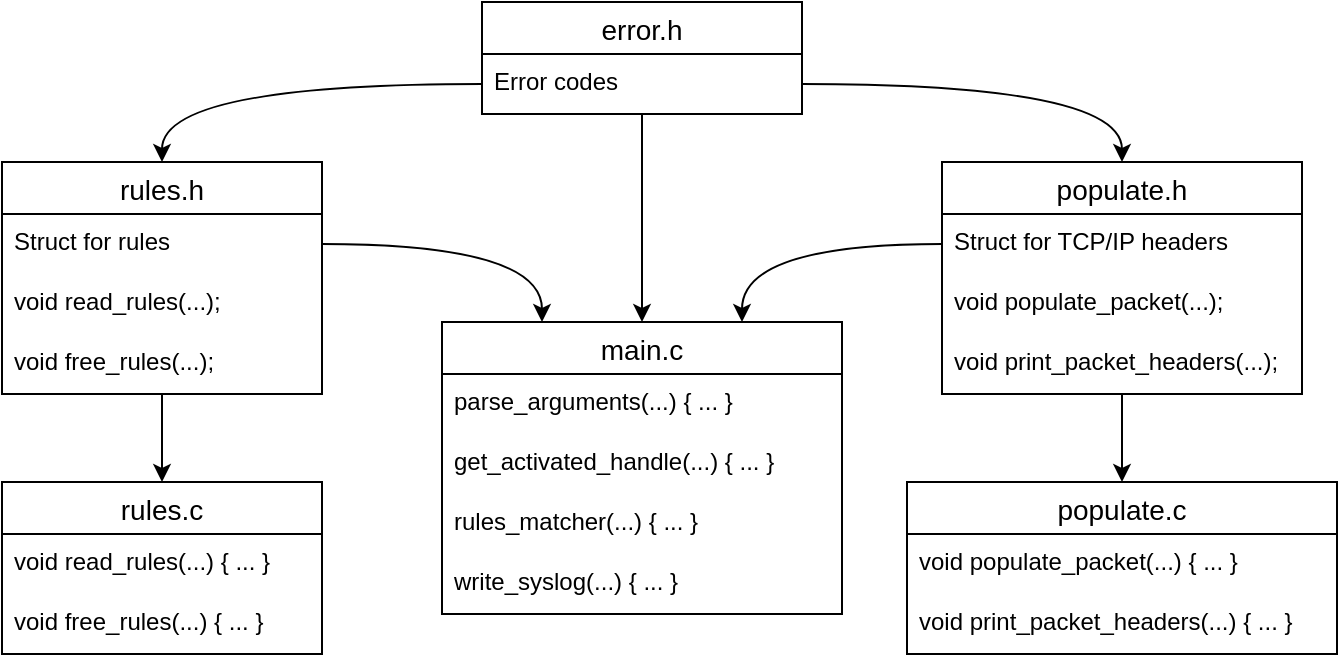 <mxfile version="13.10.9" type="device"><diagram id="C5RBs43oDa-KdzZeNtuy" name="Page-1"><mxGraphModel dx="1422" dy="794" grid="1" gridSize="10" guides="1" tooltips="1" connect="1" arrows="1" fold="1" page="1" pageScale="1" pageWidth="827" pageHeight="1169" math="0" shadow="0"><root><mxCell id="WIyWlLk6GJQsqaUBKTNV-0"/><mxCell id="WIyWlLk6GJQsqaUBKTNV-1" parent="WIyWlLk6GJQsqaUBKTNV-0"/><mxCell id="tCr-gLguGnUSwM1ZzWlw-1" value="rules.c" style="swimlane;fontStyle=0;childLayout=stackLayout;horizontal=1;startSize=26;horizontalStack=0;resizeParent=1;resizeParentMax=0;resizeLast=0;collapsible=1;marginBottom=0;align=center;fontSize=14;" parent="WIyWlLk6GJQsqaUBKTNV-1" vertex="1"><mxGeometry x="80" y="360" width="160" height="86" as="geometry"/></mxCell><mxCell id="tCr-gLguGnUSwM1ZzWlw-2" value="void read_rules(...) { ... }" style="text;strokeColor=none;fillColor=none;spacingLeft=4;spacingRight=4;overflow=hidden;rotatable=0;points=[[0,0.5],[1,0.5]];portConstraint=eastwest;fontSize=12;" parent="tCr-gLguGnUSwM1ZzWlw-1" vertex="1"><mxGeometry y="26" width="160" height="30" as="geometry"/></mxCell><mxCell id="tCr-gLguGnUSwM1ZzWlw-3" value="void free_rules(...) { ... }" style="text;strokeColor=none;fillColor=none;spacingLeft=4;spacingRight=4;overflow=hidden;rotatable=0;points=[[0,0.5],[1,0.5]];portConstraint=eastwest;fontSize=12;" parent="tCr-gLguGnUSwM1ZzWlw-1" vertex="1"><mxGeometry y="56" width="160" height="30" as="geometry"/></mxCell><mxCell id="tCr-gLguGnUSwM1ZzWlw-5" value="main.c" style="swimlane;fontStyle=0;childLayout=stackLayout;horizontal=1;startSize=26;horizontalStack=0;resizeParent=1;resizeParentMax=0;resizeLast=0;collapsible=1;marginBottom=0;align=center;fontSize=14;" parent="WIyWlLk6GJQsqaUBKTNV-1" vertex="1"><mxGeometry x="300" y="280" width="200" height="146" as="geometry"/></mxCell><mxCell id="tCr-gLguGnUSwM1ZzWlw-6" value="parse_arguments(...) { ... }" style="text;strokeColor=none;fillColor=none;spacingLeft=4;spacingRight=4;overflow=hidden;rotatable=0;points=[[0,0.5],[1,0.5]];portConstraint=eastwest;fontSize=12;" parent="tCr-gLguGnUSwM1ZzWlw-5" vertex="1"><mxGeometry y="26" width="200" height="30" as="geometry"/></mxCell><mxCell id="tCr-gLguGnUSwM1ZzWlw-7" value="get_activated_handle(...) { ... }" style="text;strokeColor=none;fillColor=none;spacingLeft=4;spacingRight=4;overflow=hidden;rotatable=0;points=[[0,0.5],[1,0.5]];portConstraint=eastwest;fontSize=12;" parent="tCr-gLguGnUSwM1ZzWlw-5" vertex="1"><mxGeometry y="56" width="200" height="30" as="geometry"/></mxCell><mxCell id="tCr-gLguGnUSwM1ZzWlw-8" value="rules_matcher(...) { ... }" style="text;strokeColor=none;fillColor=none;spacingLeft=4;spacingRight=4;overflow=hidden;rotatable=0;points=[[0,0.5],[1,0.5]];portConstraint=eastwest;fontSize=12;" parent="tCr-gLguGnUSwM1ZzWlw-5" vertex="1"><mxGeometry y="86" width="200" height="30" as="geometry"/></mxCell><mxCell id="tCr-gLguGnUSwM1ZzWlw-41" value="write_syslog(...) { ... }" style="text;strokeColor=none;fillColor=none;spacingLeft=4;spacingRight=4;overflow=hidden;rotatable=0;points=[[0,0.5],[1,0.5]];portConstraint=eastwest;fontSize=12;" parent="tCr-gLguGnUSwM1ZzWlw-5" vertex="1"><mxGeometry y="116" width="200" height="30" as="geometry"/></mxCell><mxCell id="tCr-gLguGnUSwM1ZzWlw-9" value="populate.c" style="swimlane;fontStyle=0;childLayout=stackLayout;horizontal=1;startSize=26;horizontalStack=0;resizeParent=1;resizeParentMax=0;resizeLast=0;collapsible=1;marginBottom=0;align=center;fontSize=14;" parent="WIyWlLk6GJQsqaUBKTNV-1" vertex="1"><mxGeometry x="532.5" y="360" width="215" height="86" as="geometry"/></mxCell><mxCell id="tCr-gLguGnUSwM1ZzWlw-10" value="void populate_packet(...) { ... }" style="text;strokeColor=none;fillColor=none;spacingLeft=4;spacingRight=4;overflow=hidden;rotatable=0;points=[[0,0.5],[1,0.5]];portConstraint=eastwest;fontSize=12;" parent="tCr-gLguGnUSwM1ZzWlw-9" vertex="1"><mxGeometry y="26" width="215" height="30" as="geometry"/></mxCell><mxCell id="tCr-gLguGnUSwM1ZzWlw-11" value="void print_packet_headers(...) { ... }" style="text;strokeColor=none;fillColor=none;spacingLeft=4;spacingRight=4;overflow=hidden;rotatable=0;points=[[0,0.5],[1,0.5]];portConstraint=eastwest;fontSize=12;" parent="tCr-gLguGnUSwM1ZzWlw-9" vertex="1"><mxGeometry y="56" width="215" height="30" as="geometry"/></mxCell><mxCell id="tCr-gLguGnUSwM1ZzWlw-30" style="edgeStyle=orthogonalEdgeStyle;curved=1;rounded=0;orthogonalLoop=1;jettySize=auto;html=1;entryX=0.5;entryY=0;entryDx=0;entryDy=0;" parent="WIyWlLk6GJQsqaUBKTNV-1" source="tCr-gLguGnUSwM1ZzWlw-13" target="tCr-gLguGnUSwM1ZzWlw-1" edge="1"><mxGeometry relative="1" as="geometry"/></mxCell><mxCell id="tCr-gLguGnUSwM1ZzWlw-37" style="edgeStyle=orthogonalEdgeStyle;curved=1;rounded=0;orthogonalLoop=1;jettySize=auto;html=1;entryX=0.25;entryY=0;entryDx=0;entryDy=0;exitX=1;exitY=0.5;exitDx=0;exitDy=0;" parent="WIyWlLk6GJQsqaUBKTNV-1" source="tCr-gLguGnUSwM1ZzWlw-14" target="tCr-gLguGnUSwM1ZzWlw-5" edge="1"><mxGeometry relative="1" as="geometry"/></mxCell><mxCell id="tCr-gLguGnUSwM1ZzWlw-13" value="rules.h" style="swimlane;fontStyle=0;childLayout=stackLayout;horizontal=1;startSize=26;horizontalStack=0;resizeParent=1;resizeParentMax=0;resizeLast=0;collapsible=1;marginBottom=0;align=center;fontSize=14;" parent="WIyWlLk6GJQsqaUBKTNV-1" vertex="1"><mxGeometry x="80" y="200" width="160" height="116" as="geometry"/></mxCell><mxCell id="tCr-gLguGnUSwM1ZzWlw-14" value="Struct for rules" style="text;strokeColor=none;fillColor=none;spacingLeft=4;spacingRight=4;overflow=hidden;rotatable=0;points=[[0,0.5],[1,0.5]];portConstraint=eastwest;fontSize=12;" parent="tCr-gLguGnUSwM1ZzWlw-13" vertex="1"><mxGeometry y="26" width="160" height="30" as="geometry"/></mxCell><mxCell id="tCr-gLguGnUSwM1ZzWlw-15" value="void read_rules(...);" style="text;strokeColor=none;fillColor=none;spacingLeft=4;spacingRight=4;overflow=hidden;rotatable=0;points=[[0,0.5],[1,0.5]];portConstraint=eastwest;fontSize=12;" parent="tCr-gLguGnUSwM1ZzWlw-13" vertex="1"><mxGeometry y="56" width="160" height="30" as="geometry"/></mxCell><mxCell id="OBLsb8_HbGzx0Q7ZJbNe-0" value="void free_rules(...);" style="text;strokeColor=none;fillColor=none;spacingLeft=4;spacingRight=4;overflow=hidden;rotatable=0;points=[[0,0.5],[1,0.5]];portConstraint=eastwest;fontSize=12;" vertex="1" parent="tCr-gLguGnUSwM1ZzWlw-13"><mxGeometry y="86" width="160" height="30" as="geometry"/></mxCell><mxCell id="tCr-gLguGnUSwM1ZzWlw-33" style="edgeStyle=orthogonalEdgeStyle;curved=1;rounded=0;orthogonalLoop=1;jettySize=auto;html=1;entryX=0.5;entryY=0;entryDx=0;entryDy=0;" parent="WIyWlLk6GJQsqaUBKTNV-1" source="tCr-gLguGnUSwM1ZzWlw-17" target="tCr-gLguGnUSwM1ZzWlw-9" edge="1"><mxGeometry relative="1" as="geometry"/></mxCell><mxCell id="tCr-gLguGnUSwM1ZzWlw-17" value="populate.h" style="swimlane;fontStyle=0;childLayout=stackLayout;horizontal=1;startSize=26;horizontalStack=0;resizeParent=1;resizeParentMax=0;resizeLast=0;collapsible=1;marginBottom=0;align=center;fontSize=14;" parent="WIyWlLk6GJQsqaUBKTNV-1" vertex="1"><mxGeometry x="550" y="200" width="180" height="116" as="geometry"/></mxCell><mxCell id="tCr-gLguGnUSwM1ZzWlw-18" value="Struct for TCP/IP headers" style="text;strokeColor=none;fillColor=none;spacingLeft=4;spacingRight=4;overflow=hidden;rotatable=0;points=[[0,0.5],[1,0.5]];portConstraint=eastwest;fontSize=12;" parent="tCr-gLguGnUSwM1ZzWlw-17" vertex="1"><mxGeometry y="26" width="180" height="30" as="geometry"/></mxCell><mxCell id="tCr-gLguGnUSwM1ZzWlw-19" value="void populate_packet(...);" style="text;strokeColor=none;fillColor=none;spacingLeft=4;spacingRight=4;overflow=hidden;rotatable=0;points=[[0,0.5],[1,0.5]];portConstraint=eastwest;fontSize=12;" parent="tCr-gLguGnUSwM1ZzWlw-17" vertex="1"><mxGeometry y="56" width="180" height="30" as="geometry"/></mxCell><mxCell id="OBLsb8_HbGzx0Q7ZJbNe-1" value="void print_packet_headers(...);" style="text;strokeColor=none;fillColor=none;spacingLeft=4;spacingRight=4;overflow=hidden;rotatable=0;points=[[0,0.5],[1,0.5]];portConstraint=eastwest;fontSize=12;" vertex="1" parent="tCr-gLguGnUSwM1ZzWlw-17"><mxGeometry y="86" width="180" height="30" as="geometry"/></mxCell><mxCell id="tCr-gLguGnUSwM1ZzWlw-29" style="edgeStyle=orthogonalEdgeStyle;curved=1;rounded=0;orthogonalLoop=1;jettySize=auto;html=1;entryX=0.5;entryY=0;entryDx=0;entryDy=0;" parent="WIyWlLk6GJQsqaUBKTNV-1" source="tCr-gLguGnUSwM1ZzWlw-21" target="tCr-gLguGnUSwM1ZzWlw-5" edge="1"><mxGeometry relative="1" as="geometry"/></mxCell><mxCell id="tCr-gLguGnUSwM1ZzWlw-21" value="error.h" style="swimlane;fontStyle=0;childLayout=stackLayout;horizontal=1;startSize=26;horizontalStack=0;resizeParent=1;resizeParentMax=0;resizeLast=0;collapsible=1;marginBottom=0;align=center;fontSize=14;" parent="WIyWlLk6GJQsqaUBKTNV-1" vertex="1"><mxGeometry x="320" y="120" width="160" height="56" as="geometry"/></mxCell><mxCell id="tCr-gLguGnUSwM1ZzWlw-22" value="Error codes" style="text;strokeColor=none;fillColor=none;spacingLeft=4;spacingRight=4;overflow=hidden;rotatable=0;points=[[0,0.5],[1,0.5]];portConstraint=eastwest;fontSize=12;" parent="tCr-gLguGnUSwM1ZzWlw-21" vertex="1"><mxGeometry y="26" width="160" height="30" as="geometry"/></mxCell><mxCell id="tCr-gLguGnUSwM1ZzWlw-35" style="edgeStyle=orthogonalEdgeStyle;curved=1;rounded=0;orthogonalLoop=1;jettySize=auto;html=1;entryX=0.5;entryY=0;entryDx=0;entryDy=0;" parent="WIyWlLk6GJQsqaUBKTNV-1" source="tCr-gLguGnUSwM1ZzWlw-22" target="tCr-gLguGnUSwM1ZzWlw-13" edge="1"><mxGeometry relative="1" as="geometry"/></mxCell><mxCell id="tCr-gLguGnUSwM1ZzWlw-36" style="edgeStyle=orthogonalEdgeStyle;curved=1;rounded=0;orthogonalLoop=1;jettySize=auto;html=1;entryX=0.5;entryY=0;entryDx=0;entryDy=0;" parent="WIyWlLk6GJQsqaUBKTNV-1" source="tCr-gLguGnUSwM1ZzWlw-22" target="tCr-gLguGnUSwM1ZzWlw-17" edge="1"><mxGeometry relative="1" as="geometry"/></mxCell><mxCell id="tCr-gLguGnUSwM1ZzWlw-38" style="edgeStyle=orthogonalEdgeStyle;curved=1;rounded=0;orthogonalLoop=1;jettySize=auto;html=1;entryX=0.75;entryY=0;entryDx=0;entryDy=0;exitX=0;exitY=0.5;exitDx=0;exitDy=0;" parent="WIyWlLk6GJQsqaUBKTNV-1" source="tCr-gLguGnUSwM1ZzWlw-18" target="tCr-gLguGnUSwM1ZzWlw-5" edge="1"><mxGeometry relative="1" as="geometry"/></mxCell></root></mxGraphModel></diagram></mxfile>